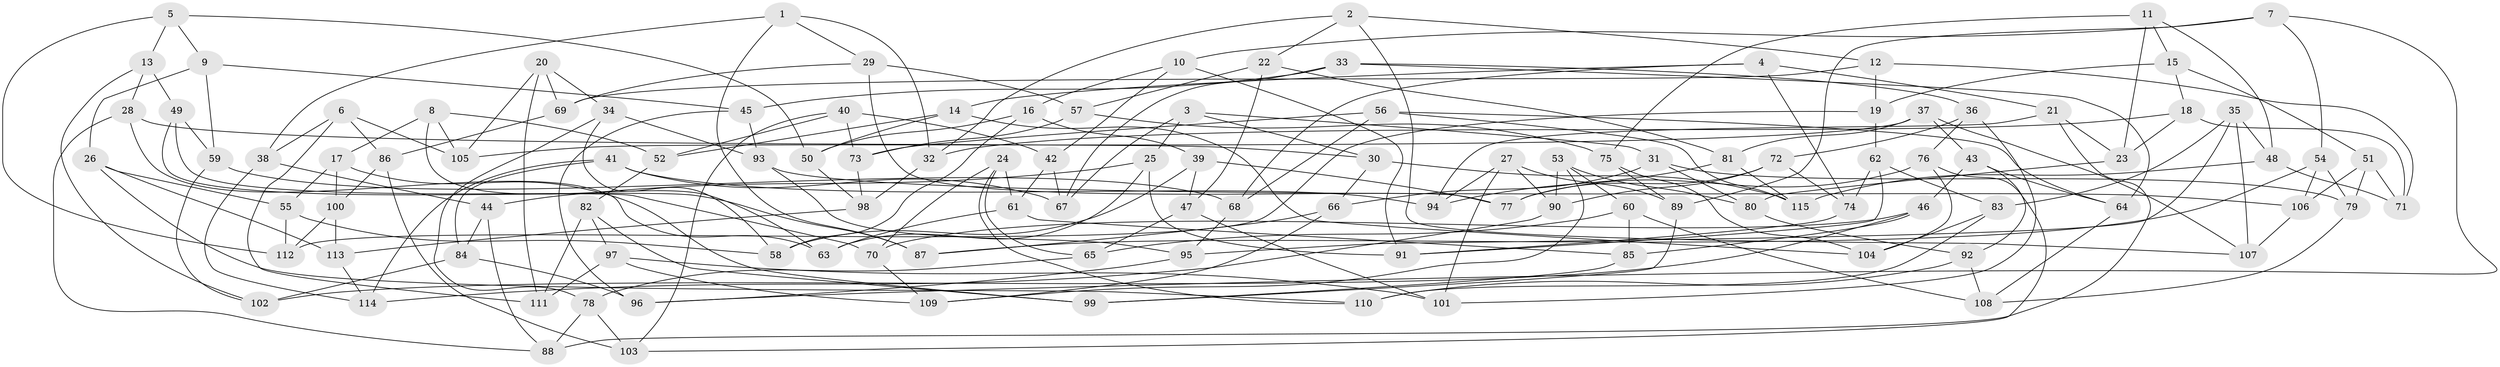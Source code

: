 // Generated by graph-tools (version 1.1) at 2025/16/03/09/25 04:16:19]
// undirected, 115 vertices, 230 edges
graph export_dot {
graph [start="1"]
  node [color=gray90,style=filled];
  1;
  2;
  3;
  4;
  5;
  6;
  7;
  8;
  9;
  10;
  11;
  12;
  13;
  14;
  15;
  16;
  17;
  18;
  19;
  20;
  21;
  22;
  23;
  24;
  25;
  26;
  27;
  28;
  29;
  30;
  31;
  32;
  33;
  34;
  35;
  36;
  37;
  38;
  39;
  40;
  41;
  42;
  43;
  44;
  45;
  46;
  47;
  48;
  49;
  50;
  51;
  52;
  53;
  54;
  55;
  56;
  57;
  58;
  59;
  60;
  61;
  62;
  63;
  64;
  65;
  66;
  67;
  68;
  69;
  70;
  71;
  72;
  73;
  74;
  75;
  76;
  77;
  78;
  79;
  80;
  81;
  82;
  83;
  84;
  85;
  86;
  87;
  88;
  89;
  90;
  91;
  92;
  93;
  94;
  95;
  96;
  97;
  98;
  99;
  100;
  101;
  102;
  103;
  104;
  105;
  106;
  107;
  108;
  109;
  110;
  111;
  112;
  113;
  114;
  115;
  1 -- 29;
  1 -- 87;
  1 -- 32;
  1 -- 38;
  2 -- 32;
  2 -- 12;
  2 -- 22;
  2 -- 107;
  3 -- 31;
  3 -- 67;
  3 -- 25;
  3 -- 30;
  4 -- 14;
  4 -- 21;
  4 -- 68;
  4 -- 74;
  5 -- 13;
  5 -- 9;
  5 -- 112;
  5 -- 50;
  6 -- 111;
  6 -- 38;
  6 -- 86;
  6 -- 105;
  7 -- 89;
  7 -- 54;
  7 -- 10;
  7 -- 96;
  8 -- 105;
  8 -- 17;
  8 -- 52;
  8 -- 63;
  9 -- 45;
  9 -- 26;
  9 -- 59;
  10 -- 16;
  10 -- 42;
  10 -- 91;
  11 -- 48;
  11 -- 23;
  11 -- 15;
  11 -- 75;
  12 -- 71;
  12 -- 69;
  12 -- 19;
  13 -- 28;
  13 -- 49;
  13 -- 102;
  14 -- 50;
  14 -- 104;
  14 -- 52;
  15 -- 19;
  15 -- 18;
  15 -- 51;
  16 -- 39;
  16 -- 58;
  16 -- 50;
  17 -- 99;
  17 -- 100;
  17 -- 55;
  18 -- 71;
  18 -- 23;
  18 -- 32;
  19 -- 112;
  19 -- 62;
  20 -- 105;
  20 -- 69;
  20 -- 111;
  20 -- 34;
  21 -- 23;
  21 -- 94;
  21 -- 88;
  22 -- 47;
  22 -- 81;
  22 -- 57;
  23 -- 80;
  24 -- 65;
  24 -- 61;
  24 -- 110;
  24 -- 70;
  25 -- 44;
  25 -- 91;
  25 -- 63;
  26 -- 113;
  26 -- 110;
  26 -- 55;
  27 -- 89;
  27 -- 101;
  27 -- 94;
  27 -- 90;
  28 -- 88;
  28 -- 63;
  28 -- 30;
  29 -- 57;
  29 -- 77;
  29 -- 69;
  30 -- 115;
  30 -- 66;
  31 -- 79;
  31 -- 66;
  31 -- 80;
  32 -- 98;
  33 -- 45;
  33 -- 36;
  33 -- 67;
  33 -- 64;
  34 -- 93;
  34 -- 58;
  34 -- 78;
  35 -- 83;
  35 -- 48;
  35 -- 107;
  35 -- 95;
  36 -- 101;
  36 -- 76;
  36 -- 72;
  37 -- 43;
  37 -- 107;
  37 -- 81;
  37 -- 105;
  38 -- 114;
  38 -- 44;
  39 -- 77;
  39 -- 58;
  39 -- 47;
  40 -- 52;
  40 -- 42;
  40 -- 103;
  40 -- 73;
  41 -- 94;
  41 -- 67;
  41 -- 84;
  41 -- 114;
  42 -- 67;
  42 -- 61;
  43 -- 64;
  43 -- 92;
  43 -- 46;
  44 -- 88;
  44 -- 84;
  45 -- 93;
  45 -- 96;
  46 -- 85;
  46 -- 102;
  46 -- 70;
  47 -- 65;
  47 -- 101;
  48 -- 115;
  48 -- 71;
  49 -- 59;
  49 -- 70;
  49 -- 87;
  50 -- 98;
  51 -- 71;
  51 -- 79;
  51 -- 106;
  52 -- 82;
  53 -- 90;
  53 -- 109;
  53 -- 80;
  53 -- 60;
  54 -- 79;
  54 -- 87;
  54 -- 106;
  55 -- 58;
  55 -- 112;
  56 -- 73;
  56 -- 64;
  56 -- 115;
  56 -- 68;
  57 -- 75;
  57 -- 73;
  59 -- 102;
  59 -- 68;
  60 -- 108;
  60 -- 65;
  60 -- 85;
  61 -- 85;
  61 -- 63;
  62 -- 83;
  62 -- 74;
  62 -- 91;
  64 -- 108;
  65 -- 78;
  66 -- 87;
  66 -- 109;
  68 -- 95;
  69 -- 86;
  70 -- 109;
  72 -- 90;
  72 -- 74;
  72 -- 77;
  73 -- 98;
  74 -- 91;
  75 -- 104;
  75 -- 89;
  76 -- 103;
  76 -- 104;
  76 -- 77;
  78 -- 88;
  78 -- 103;
  79 -- 108;
  80 -- 92;
  81 -- 94;
  81 -- 115;
  82 -- 99;
  82 -- 111;
  82 -- 97;
  83 -- 110;
  83 -- 104;
  84 -- 96;
  84 -- 102;
  85 -- 99;
  86 -- 100;
  86 -- 103;
  89 -- 99;
  90 -- 114;
  92 -- 110;
  92 -- 108;
  93 -- 95;
  93 -- 106;
  95 -- 96;
  97 -- 109;
  97 -- 101;
  97 -- 111;
  98 -- 113;
  100 -- 113;
  100 -- 112;
  106 -- 107;
  113 -- 114;
}
